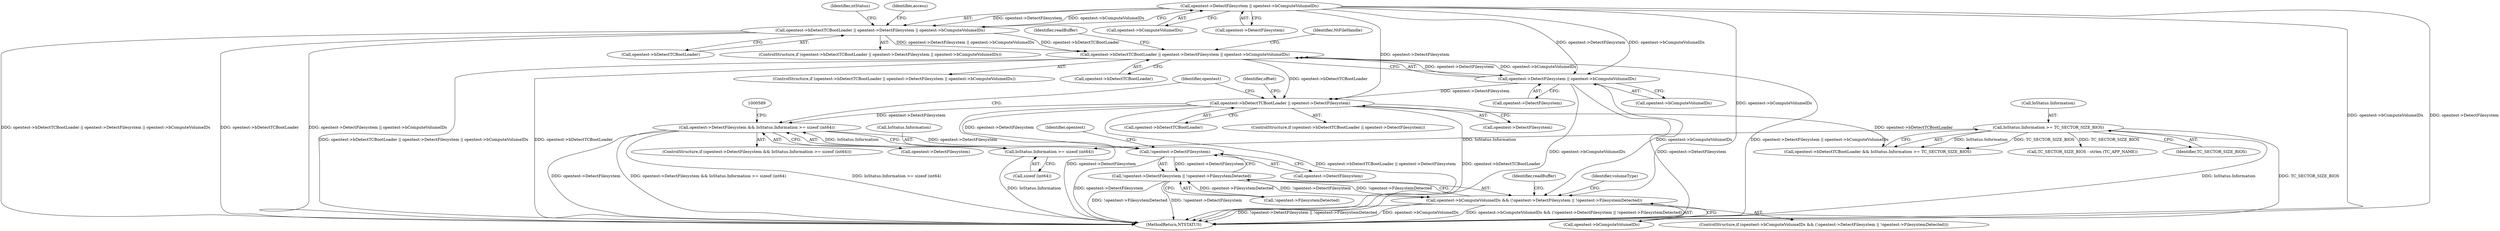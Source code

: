 digraph "0_VeraCrypt_f30f9339c9a0b9bbcc6f5ad38804af39db1f479e@API" {
"1000628" [label="(Call,!opentest->DetectFilesystem)"];
"1000574" [label="(Call,opentest->DetectFilesystem && IoStatus.Information >= sizeof (int64))"];
"1000500" [label="(Call,opentest->bDetectTCBootLoader || opentest->DetectFilesystem)"];
"1000473" [label="(Call,opentest->bDetectTCBootLoader || opentest->DetectFilesystem || opentest->bComputeVolumeIDs)"];
"1000405" [label="(Call,opentest->bDetectTCBootLoader || opentest->DetectFilesystem || opentest->bComputeVolumeIDs)"];
"1000409" [label="(Call,opentest->DetectFilesystem || opentest->bComputeVolumeIDs)"];
"1000477" [label="(Call,opentest->DetectFilesystem || opentest->bComputeVolumeIDs)"];
"1000578" [label="(Call,IoStatus.Information >= sizeof (int64))"];
"1000537" [label="(Call,IoStatus.Information >= TC_SECTOR_SIZE_BIOS)"];
"1000627" [label="(Call,!opentest->DetectFilesystem || !opentest->FilesystemDetected)"];
"1000623" [label="(Call,opentest->bComputeVolumeIDs && (!opentest->DetectFilesystem || !opentest->FilesystemDetected))"];
"1000404" [label="(ControlStructure,if (opentest->bDetectTCBootLoader || opentest->DetectFilesystem || opentest->bComputeVolumeIDs))"];
"1000500" [label="(Call,opentest->bDetectTCBootLoader || opentest->DetectFilesystem)"];
"1000624" [label="(Call,opentest->bComputeVolumeIDs)"];
"1000578" [label="(Call,IoStatus.Information >= sizeof (int64))"];
"1000640" [label="(Identifier,volumeType)"];
"1000409" [label="(Call,opentest->DetectFilesystem || opentest->bComputeVolumeIDs)"];
"1000510" [label="(Identifier,offset)"];
"1000699" [label="(Identifier,readBuffer)"];
"1000537" [label="(Call,IoStatus.Information >= TC_SECTOR_SIZE_BIOS)"];
"1000417" [label="(Identifier,access)"];
"1000634" [label="(Identifier,opentest)"];
"1000504" [label="(Call,opentest->DetectFilesystem)"];
"1000549" [label="(Call,TC_SECTOR_SIZE_BIOS - strlen (TC_APP_NAME))"];
"1000405" [label="(Call,opentest->bDetectTCBootLoader || opentest->DetectFilesystem || opentest->bComputeVolumeIDs)"];
"1000472" [label="(ControlStructure,if (opentest->bDetectTCBootLoader || opentest->DetectFilesystem || opentest->bComputeVolumeIDs))"];
"1000622" [label="(ControlStructure,if (opentest->bComputeVolumeIDs && (!opentest->DetectFilesystem || !opentest->FilesystemDetected)))"];
"1000579" [label="(Call,IoStatus.Information)"];
"1000627" [label="(Call,!opentest->DetectFilesystem || !opentest->FilesystemDetected)"];
"1000538" [label="(Call,IoStatus.Information)"];
"1000478" [label="(Call,opentest->DetectFilesystem)"];
"1000541" [label="(Identifier,TC_SECTOR_SIZE_BIOS)"];
"1000628" [label="(Call,!opentest->DetectFilesystem)"];
"1000406" [label="(Call,opentest->bDetectTCBootLoader)"];
"1000632" [label="(Call,!opentest->FilesystemDetected)"];
"1000413" [label="(Call,opentest->bComputeVolumeIDs)"];
"1000629" [label="(Call,opentest->DetectFilesystem)"];
"1000573" [label="(ControlStructure,if (opentest->DetectFilesystem && IoStatus.Information >= sizeof (int64)))"];
"1000574" [label="(Call,opentest->DetectFilesystem && IoStatus.Information >= sizeof (int64))"];
"1000473" [label="(Call,opentest->bDetectTCBootLoader || opentest->DetectFilesystem || opentest->bComputeVolumeIDs)"];
"1000575" [label="(Call,opentest->DetectFilesystem)"];
"1000582" [label="(Call,sizeof (int64))"];
"1000420" [label="(Identifier,ntStatus)"];
"1000474" [label="(Call,opentest->bDetectTCBootLoader)"];
"1000487" [label="(Identifier,readBuffer)"];
"1003200" [label="(MethodReturn,NTSTATUS)"];
"1000410" [label="(Call,opentest->DetectFilesystem)"];
"1000623" [label="(Call,opentest->bComputeVolumeIDs && (!opentest->DetectFilesystem || !opentest->FilesystemDetected))"];
"1000701" [label="(Identifier,NtFileHandle)"];
"1000501" [label="(Call,opentest->bDetectTCBootLoader)"];
"1000499" [label="(ControlStructure,if (opentest->bDetectTCBootLoader || opentest->DetectFilesystem))"];
"1000625" [label="(Identifier,opentest)"];
"1000477" [label="(Call,opentest->DetectFilesystem || opentest->bComputeVolumeIDs)"];
"1000481" [label="(Call,opentest->bComputeVolumeIDs)"];
"1000533" [label="(Call,opentest->bDetectTCBootLoader && IoStatus.Information >= TC_SECTOR_SIZE_BIOS)"];
"1000628" -> "1000627"  [label="AST: "];
"1000628" -> "1000629"  [label="CFG: "];
"1000629" -> "1000628"  [label="AST: "];
"1000634" -> "1000628"  [label="CFG: "];
"1000627" -> "1000628"  [label="CFG: "];
"1000628" -> "1003200"  [label="DDG: opentest->DetectFilesystem"];
"1000628" -> "1000627"  [label="DDG: opentest->DetectFilesystem"];
"1000574" -> "1000628"  [label="DDG: opentest->DetectFilesystem"];
"1000500" -> "1000628"  [label="DDG: opentest->DetectFilesystem"];
"1000574" -> "1000573"  [label="AST: "];
"1000574" -> "1000575"  [label="CFG: "];
"1000574" -> "1000578"  [label="CFG: "];
"1000575" -> "1000574"  [label="AST: "];
"1000578" -> "1000574"  [label="AST: "];
"1000589" -> "1000574"  [label="CFG: "];
"1000625" -> "1000574"  [label="CFG: "];
"1000574" -> "1003200"  [label="DDG: opentest->DetectFilesystem"];
"1000574" -> "1003200"  [label="DDG: opentest->DetectFilesystem && IoStatus.Information >= sizeof (int64)"];
"1000574" -> "1003200"  [label="DDG: IoStatus.Information >= sizeof (int64)"];
"1000500" -> "1000574"  [label="DDG: opentest->DetectFilesystem"];
"1000578" -> "1000574"  [label="DDG: IoStatus.Information"];
"1000500" -> "1000499"  [label="AST: "];
"1000500" -> "1000501"  [label="CFG: "];
"1000500" -> "1000504"  [label="CFG: "];
"1000501" -> "1000500"  [label="AST: "];
"1000504" -> "1000500"  [label="AST: "];
"1000510" -> "1000500"  [label="CFG: "];
"1000625" -> "1000500"  [label="CFG: "];
"1000500" -> "1003200"  [label="DDG: opentest->bDetectTCBootLoader || opentest->DetectFilesystem"];
"1000500" -> "1003200"  [label="DDG: opentest->bDetectTCBootLoader"];
"1000500" -> "1003200"  [label="DDG: opentest->DetectFilesystem"];
"1000473" -> "1000500"  [label="DDG: opentest->bDetectTCBootLoader"];
"1000409" -> "1000500"  [label="DDG: opentest->DetectFilesystem"];
"1000477" -> "1000500"  [label="DDG: opentest->DetectFilesystem"];
"1000500" -> "1000533"  [label="DDG: opentest->bDetectTCBootLoader"];
"1000473" -> "1000472"  [label="AST: "];
"1000473" -> "1000474"  [label="CFG: "];
"1000473" -> "1000477"  [label="CFG: "];
"1000474" -> "1000473"  [label="AST: "];
"1000477" -> "1000473"  [label="AST: "];
"1000487" -> "1000473"  [label="CFG: "];
"1000701" -> "1000473"  [label="CFG: "];
"1000473" -> "1003200"  [label="DDG: opentest->bDetectTCBootLoader"];
"1000473" -> "1003200"  [label="DDG: opentest->DetectFilesystem || opentest->bComputeVolumeIDs"];
"1000473" -> "1003200"  [label="DDG: opentest->bDetectTCBootLoader || opentest->DetectFilesystem || opentest->bComputeVolumeIDs"];
"1000405" -> "1000473"  [label="DDG: opentest->bDetectTCBootLoader"];
"1000405" -> "1000473"  [label="DDG: opentest->DetectFilesystem || opentest->bComputeVolumeIDs"];
"1000477" -> "1000473"  [label="DDG: opentest->DetectFilesystem"];
"1000477" -> "1000473"  [label="DDG: opentest->bComputeVolumeIDs"];
"1000405" -> "1000404"  [label="AST: "];
"1000405" -> "1000406"  [label="CFG: "];
"1000405" -> "1000409"  [label="CFG: "];
"1000406" -> "1000405"  [label="AST: "];
"1000409" -> "1000405"  [label="AST: "];
"1000417" -> "1000405"  [label="CFG: "];
"1000420" -> "1000405"  [label="CFG: "];
"1000405" -> "1003200"  [label="DDG: opentest->bDetectTCBootLoader || opentest->DetectFilesystem || opentest->bComputeVolumeIDs"];
"1000405" -> "1003200"  [label="DDG: opentest->DetectFilesystem || opentest->bComputeVolumeIDs"];
"1000405" -> "1003200"  [label="DDG: opentest->bDetectTCBootLoader"];
"1000409" -> "1000405"  [label="DDG: opentest->DetectFilesystem"];
"1000409" -> "1000405"  [label="DDG: opentest->bComputeVolumeIDs"];
"1000409" -> "1000410"  [label="CFG: "];
"1000409" -> "1000413"  [label="CFG: "];
"1000410" -> "1000409"  [label="AST: "];
"1000413" -> "1000409"  [label="AST: "];
"1000409" -> "1003200"  [label="DDG: opentest->bComputeVolumeIDs"];
"1000409" -> "1003200"  [label="DDG: opentest->DetectFilesystem"];
"1000409" -> "1000477"  [label="DDG: opentest->DetectFilesystem"];
"1000409" -> "1000477"  [label="DDG: opentest->bComputeVolumeIDs"];
"1000409" -> "1000623"  [label="DDG: opentest->bComputeVolumeIDs"];
"1000477" -> "1000478"  [label="CFG: "];
"1000477" -> "1000481"  [label="CFG: "];
"1000478" -> "1000477"  [label="AST: "];
"1000481" -> "1000477"  [label="AST: "];
"1000477" -> "1003200"  [label="DDG: opentest->bComputeVolumeIDs"];
"1000477" -> "1003200"  [label="DDG: opentest->DetectFilesystem"];
"1000477" -> "1000623"  [label="DDG: opentest->bComputeVolumeIDs"];
"1000578" -> "1000582"  [label="CFG: "];
"1000579" -> "1000578"  [label="AST: "];
"1000582" -> "1000578"  [label="AST: "];
"1000578" -> "1003200"  [label="DDG: IoStatus.Information"];
"1000537" -> "1000578"  [label="DDG: IoStatus.Information"];
"1000537" -> "1000533"  [label="AST: "];
"1000537" -> "1000541"  [label="CFG: "];
"1000538" -> "1000537"  [label="AST: "];
"1000541" -> "1000537"  [label="AST: "];
"1000533" -> "1000537"  [label="CFG: "];
"1000537" -> "1003200"  [label="DDG: IoStatus.Information"];
"1000537" -> "1003200"  [label="DDG: TC_SECTOR_SIZE_BIOS"];
"1000537" -> "1000533"  [label="DDG: IoStatus.Information"];
"1000537" -> "1000533"  [label="DDG: TC_SECTOR_SIZE_BIOS"];
"1000537" -> "1000549"  [label="DDG: TC_SECTOR_SIZE_BIOS"];
"1000627" -> "1000623"  [label="AST: "];
"1000627" -> "1000632"  [label="CFG: "];
"1000632" -> "1000627"  [label="AST: "];
"1000623" -> "1000627"  [label="CFG: "];
"1000627" -> "1003200"  [label="DDG: !opentest->FilesystemDetected"];
"1000627" -> "1003200"  [label="DDG: !opentest->DetectFilesystem"];
"1000627" -> "1000623"  [label="DDG: !opentest->DetectFilesystem"];
"1000627" -> "1000623"  [label="DDG: !opentest->FilesystemDetected"];
"1000632" -> "1000627"  [label="DDG: opentest->FilesystemDetected"];
"1000623" -> "1000622"  [label="AST: "];
"1000623" -> "1000624"  [label="CFG: "];
"1000624" -> "1000623"  [label="AST: "];
"1000640" -> "1000623"  [label="CFG: "];
"1000699" -> "1000623"  [label="CFG: "];
"1000623" -> "1003200"  [label="DDG: opentest->bComputeVolumeIDs && (!opentest->DetectFilesystem || !opentest->FilesystemDetected)"];
"1000623" -> "1003200"  [label="DDG: !opentest->DetectFilesystem || !opentest->FilesystemDetected"];
"1000623" -> "1003200"  [label="DDG: opentest->bComputeVolumeIDs"];
}
